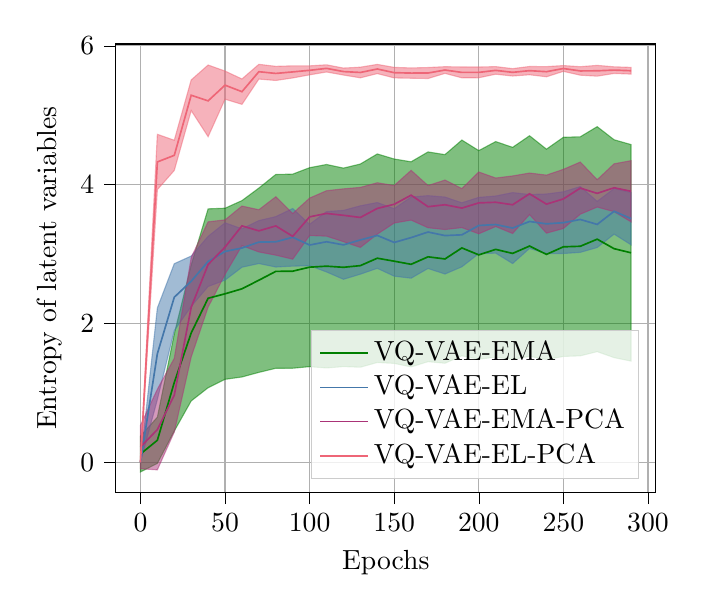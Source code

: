 % This file was created with tikzplotlib v0.10.1.
\begin{tikzpicture}

\definecolor{darkgray176}{RGB}{176,176,176}
\definecolor{green01270}{RGB}{0,127,0}
\definecolor{lightcoral238102119}{RGB}{238,102,119}
\definecolor{lightgray204}{RGB}{204,204,204}
\definecolor{mediumvioletred17051119}{RGB}{170,51,119}
\definecolor{steelblue68119170}{RGB}{68,119,170}

\begin{axis}[
legend cell align={left},
legend style={
  fill opacity=0.8,
  draw opacity=1,
  text opacity=1,
  at={(0.97,0.03)},
  anchor=south east,
  draw=lightgray204
},
tick align=outside,
tick pos=left,
x grid style={darkgray176},
xlabel={Epochs},
xmajorgrids,
xmin=-14.5, xmax=304.5,
xtick style={color=black},
y grid style={darkgray176},
ylabel={Entropy of latent variables},
ymajorgrids,
ymin=-0.433, ymax=6.026,
ytick style={color=black}
]
\path [draw=green01270, fill=green01270, opacity=0.5]
(axis cs:0,0.377)
--(axis cs:0,-0.14)
--(axis cs:10,-0.016)
--(axis cs:20,0.45)
--(axis cs:30,0.884)
--(axis cs:40,1.074)
--(axis cs:50,1.195)
--(axis cs:60,1.229)
--(axis cs:70,1.295)
--(axis cs:80,1.354)
--(axis cs:90,1.355)
--(axis cs:100,1.378)
--(axis cs:110,1.359)
--(axis cs:120,1.379)
--(axis cs:130,1.37)
--(axis cs:140,1.438)
--(axis cs:150,1.425)
--(axis cs:160,1.374)
--(axis cs:170,1.45)
--(axis cs:180,1.427)
--(axis cs:190,1.534)
--(axis cs:200,1.485)
--(axis cs:210,1.515)
--(axis cs:220,1.481)
--(axis cs:230,1.527)
--(axis cs:240,1.48)
--(axis cs:250,1.525)
--(axis cs:260,1.534)
--(axis cs:270,1.594)
--(axis cs:280,1.508)
--(axis cs:290,1.458)
--(axis cs:290,4.577)
--(axis cs:290,4.577)
--(axis cs:280,4.646)
--(axis cs:270,4.835)
--(axis cs:260,4.689)
--(axis cs:250,4.682)
--(axis cs:240,4.511)
--(axis cs:230,4.704)
--(axis cs:220,4.537)
--(axis cs:210,4.62)
--(axis cs:200,4.49)
--(axis cs:190,4.642)
--(axis cs:180,4.432)
--(axis cs:170,4.471)
--(axis cs:160,4.329)
--(axis cs:150,4.369)
--(axis cs:140,4.442)
--(axis cs:130,4.297)
--(axis cs:120,4.238)
--(axis cs:110,4.29)
--(axis cs:100,4.244)
--(axis cs:90,4.151)
--(axis cs:80,4.146)
--(axis cs:70,3.95)
--(axis cs:60,3.77)
--(axis cs:50,3.66)
--(axis cs:40,3.651)
--(axis cs:30,2.843)
--(axis cs:20,1.85)
--(axis cs:10,0.649)
--(axis cs:0,0.377)
--cycle;

\path [draw=steelblue68119170, fill=steelblue68119170, opacity=0.5]
(axis cs:0,0)
--(axis cs:0,0)
--(axis cs:10,0.904)
--(axis cs:20,1.896)
--(axis cs:30,2.245)
--(axis cs:40,2.532)
--(axis cs:50,2.624)
--(axis cs:60,2.81)
--(axis cs:70,2.863)
--(axis cs:80,2.813)
--(axis cs:90,2.826)
--(axis cs:100,2.832)
--(axis cs:110,2.742)
--(axis cs:120,2.636)
--(axis cs:130,2.71)
--(axis cs:140,2.794)
--(axis cs:150,2.681)
--(axis cs:160,2.652)
--(axis cs:170,2.792)
--(axis cs:180,2.712)
--(axis cs:190,2.816)
--(axis cs:200,3.006)
--(axis cs:210,3.013)
--(axis cs:220,2.863)
--(axis cs:230,3.081)
--(axis cs:240,3.005)
--(axis cs:250,3.008)
--(axis cs:260,3.024)
--(axis cs:270,3.094)
--(axis cs:280,3.287)
--(axis cs:290,3.133)
--(axis cs:290,3.887)
--(axis cs:290,3.887)
--(axis cs:280,3.944)
--(axis cs:270,3.759)
--(axis cs:260,3.972)
--(axis cs:250,3.897)
--(axis cs:240,3.865)
--(axis cs:230,3.858)
--(axis cs:220,3.885)
--(axis cs:210,3.836)
--(axis cs:200,3.816)
--(axis cs:190,3.739)
--(axis cs:180,3.821)
--(axis cs:170,3.841)
--(axis cs:160,3.822)
--(axis cs:150,3.654)
--(axis cs:140,3.742)
--(axis cs:130,3.695)
--(axis cs:120,3.629)
--(axis cs:110,3.612)
--(axis cs:100,3.428)
--(axis cs:90,3.656)
--(axis cs:80,3.539)
--(axis cs:70,3.482)
--(axis cs:60,3.364)
--(axis cs:50,3.45)
--(axis cs:40,3.255)
--(axis cs:30,2.971)
--(axis cs:20,2.861)
--(axis cs:10,2.223)
--(axis cs:0,0)
--cycle;

\path [draw=mediumvioletred17051119, fill=mediumvioletred17051119, opacity=0.5]
(axis cs:0,0.532)
--(axis cs:0,-0.093)
--(axis cs:10,-0.109)
--(axis cs:20,0.437)
--(axis cs:30,1.517)
--(axis cs:40,2.235)
--(axis cs:50,2.708)
--(axis cs:60,3.121)
--(axis cs:70,3.03)
--(axis cs:80,2.984)
--(axis cs:90,2.926)
--(axis cs:100,3.267)
--(axis cs:110,3.258)
--(axis cs:120,3.178)
--(axis cs:130,3.095)
--(axis cs:140,3.286)
--(axis cs:150,3.447)
--(axis cs:160,3.489)
--(axis cs:170,3.379)
--(axis cs:180,3.353)
--(axis cs:190,3.381)
--(axis cs:200,3.292)
--(axis cs:210,3.396)
--(axis cs:220,3.296)
--(axis cs:230,3.569)
--(axis cs:240,3.301)
--(axis cs:250,3.368)
--(axis cs:260,3.574)
--(axis cs:270,3.677)
--(axis cs:280,3.61)
--(axis cs:290,3.464)
--(axis cs:290,4.345)
--(axis cs:290,4.345)
--(axis cs:280,4.3)
--(axis cs:270,4.071)
--(axis cs:260,4.325)
--(axis cs:250,4.22)
--(axis cs:240,4.137)
--(axis cs:230,4.167)
--(axis cs:220,4.125)
--(axis cs:210,4.095)
--(axis cs:200,4.182)
--(axis cs:190,3.943)
--(axis cs:180,4.066)
--(axis cs:170,3.986)
--(axis cs:160,4.206)
--(axis cs:150,3.987)
--(axis cs:140,4.027)
--(axis cs:130,3.96)
--(axis cs:120,3.939)
--(axis cs:110,3.912)
--(axis cs:100,3.806)
--(axis cs:90,3.584)
--(axis cs:80,3.825)
--(axis cs:70,3.638)
--(axis cs:60,3.691)
--(axis cs:50,3.492)
--(axis cs:40,3.464)
--(axis cs:30,2.949)
--(axis cs:20,1.498)
--(axis cs:10,1.052)
--(axis cs:0,0.532)
--cycle;

\path [draw=lightcoral238102119, fill=lightcoral238102119, opacity=0.5]
(axis cs:0,0)
--(axis cs:0,0)
--(axis cs:10,3.928)
--(axis cs:20,4.205)
--(axis cs:30,5.068)
--(axis cs:40,4.691)
--(axis cs:50,5.231)
--(axis cs:60,5.157)
--(axis cs:70,5.521)
--(axis cs:80,5.501)
--(axis cs:90,5.537)
--(axis cs:100,5.582)
--(axis cs:110,5.623)
--(axis cs:120,5.579)
--(axis cs:130,5.539)
--(axis cs:140,5.6)
--(axis cs:150,5.538)
--(axis cs:160,5.533)
--(axis cs:170,5.529)
--(axis cs:180,5.603)
--(axis cs:190,5.539)
--(axis cs:200,5.54)
--(axis cs:210,5.591)
--(axis cs:220,5.565)
--(axis cs:230,5.583)
--(axis cs:240,5.554)
--(axis cs:250,5.632)
--(axis cs:260,5.577)
--(axis cs:270,5.563)
--(axis cs:280,5.602)
--(axis cs:290,5.593)
--(axis cs:290,5.689)
--(axis cs:290,5.689)
--(axis cs:280,5.697)
--(axis cs:270,5.718)
--(axis cs:260,5.699)
--(axis cs:250,5.715)
--(axis cs:240,5.7)
--(axis cs:230,5.702)
--(axis cs:220,5.671)
--(axis cs:210,5.7)
--(axis cs:200,5.694)
--(axis cs:190,5.695)
--(axis cs:180,5.699)
--(axis cs:170,5.687)
--(axis cs:160,5.681)
--(axis cs:150,5.689)
--(axis cs:140,5.732)
--(axis cs:130,5.692)
--(axis cs:120,5.679)
--(axis cs:110,5.726)
--(axis cs:100,5.711)
--(axis cs:90,5.711)
--(axis cs:80,5.704)
--(axis cs:70,5.733)
--(axis cs:60,5.522)
--(axis cs:50,5.636)
--(axis cs:40,5.723)
--(axis cs:30,5.508)
--(axis cs:20,4.639)
--(axis cs:10,4.725)
--(axis cs:0,0)
--cycle;

\addplot [semithick, green01270]
table {%
0 0.119
10 0.317
20 1.15
30 1.863
40 2.363
50 2.427
60 2.499
70 2.623
80 2.75
90 2.753
100 2.811
110 2.825
120 2.809
130 2.833
140 2.94
150 2.897
160 2.852
170 2.96
180 2.929
190 3.088
200 2.988
210 3.067
220 3.009
230 3.115
240 2.995
250 3.104
260 3.112
270 3.214
280 3.077
290 3.018
};
\addlegendentry{VQ-VAE-EMA}
\addplot [semithick, steelblue68119170]
table {%
0 0
10 1.564
20 2.378
30 2.608
40 2.893
50 3.037
60 3.087
70 3.172
80 3.176
90 3.241
100 3.13
110 3.177
120 3.132
130 3.203
140 3.268
150 3.167
160 3.237
170 3.317
180 3.266
190 3.277
200 3.411
210 3.425
220 3.374
230 3.469
240 3.435
250 3.452
260 3.498
270 3.427
280 3.616
290 3.51
};
\addlegendentry{VQ-VAE-EL}
\addplot [semithick, mediumvioletred17051119]
table {%
0 0.219
10 0.471
20 0.967
30 2.233
40 2.849
50 3.1
60 3.406
70 3.334
80 3.405
90 3.255
100 3.536
110 3.585
120 3.558
130 3.527
140 3.657
150 3.717
160 3.848
170 3.682
180 3.71
190 3.662
200 3.737
210 3.746
220 3.71
230 3.868
240 3.719
250 3.794
260 3.95
270 3.874
280 3.955
290 3.904
};
\addlegendentry{VQ-VAE-EMA-PCA}
\addplot [semithick, lightcoral238102119]
table {%
0 0
10 4.327
20 4.422
30 5.288
40 5.207
50 5.433
60 5.339
70 5.627
80 5.602
90 5.624
100 5.647
110 5.675
120 5.629
130 5.616
140 5.666
150 5.613
160 5.607
170 5.608
180 5.651
190 5.617
200 5.617
210 5.646
220 5.618
230 5.642
240 5.627
250 5.673
260 5.638
270 5.64
280 5.65
290 5.641
};
\addlegendentry{VQ-VAE-EL-PCA}
\end{axis}

\end{tikzpicture}
